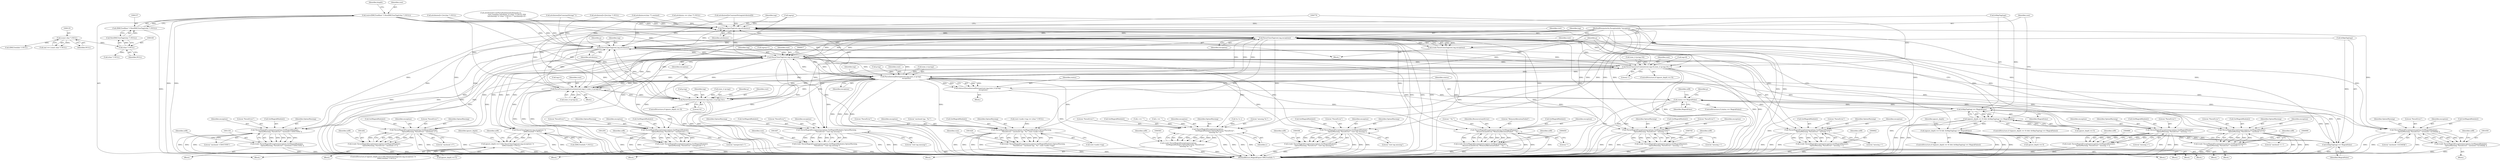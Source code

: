 digraph "0_ImageMagick_fc6080f1321fd21e86ef916195cc110b05d9effb_0@pointer" {
"1000154" [label="(Call,root=(XMLTreeRoot *) NewXMLTreeTag((char *) NULL))"];
"1000156" [label="(Call,(XMLTreeRoot *) NewXMLTreeTag((char *) NULL))"];
"1000158" [label="(Call,NewXMLTreeTag((char *) NULL))"];
"1000159" [label="(Call,(char *) NULL)"];
"1000134" [label="(Call,(const char *) NULL)"];
"1000771" [label="(Call,ParseOpenTag(root,tag,attributes))"];
"1000777" [label="(Call,ParseCloseTag(root,tag,exception))"];
"1000307" [label="(Call,ThrowMagickException(exception,GetMagickModule(),\n              OptionWarning,\"ParseError\",\"root tag missing\"))"];
"1000305" [label="(Call,(void) ThrowMagickException(exception,GetMagickModule(),\n              OptionWarning,\"ParseError\",\"root tag missing\"))"];
"1000451" [label="(Call,ThrowMagickException(exception,GetMagickModule(),\n                    ResourceLimitError,\"MemoryAllocationFailed\",\"`%s'\",\"\"))"];
"1000449" [label="(Call,(void) ThrowMagickException(exception,GetMagickModule(),\n                    ResourceLimitError,\"MemoryAllocationFailed\",\"`%s'\",\"\"))"];
"1000584" [label="(Call,ThrowMagickException(exception,\n                            GetMagickModule(),OptionWarning,\"ParseError\",\n                            \"missing %c\",c))"];
"1000582" [label="(Call,(void) ThrowMagickException(exception,\n                            GetMagickModule(),OptionWarning,\"ParseError\",\n                            \"missing %c\",c))"];
"1000746" [label="(Call,ThrowMagickException(exception,GetMagickModule(),\n                  OptionWarning,\"ParseError\",\"missing >\"))"];
"1000744" [label="(Call,(void) ThrowMagickException(exception,GetMagickModule(),\n                  OptionWarning,\"ParseError\",\"missing >\"))"];
"1000775" [label="(Call,(void) ParseCloseTag(root,tag,exception))"];
"1000815" [label="(Call,ParseOpenTag(root,tag,attributes))"];
"1000912" [label="(Call,ParseCloseTag(root,tag,exception))"];
"1000843" [label="(Call,ThrowMagickException(exception,GetMagickModule(),\n                  OptionWarning,\"ParseError\",\"missing >\"))"];
"1000841" [label="(Call,(void) ThrowMagickException(exception,GetMagickModule(),\n                  OptionWarning,\"ParseError\",\"missing >\"))"];
"1000887" [label="(Call,ThrowMagickException(exception,GetMagickModule(),\n                OptionWarning,\"ParseError\",\"missing >\"))"];
"1000885" [label="(Call,(void) ThrowMagickException(exception,GetMagickModule(),\n                OptionWarning,\"ParseError\",\"missing >\"))"];
"1000911" [label="(Call,ParseCloseTag(root,tag,exception) !=\n              (XMLTreeInfo *) NULL)"];
"1000907" [label="(Call,ignore_depth == 0 && ParseCloseTag(root,tag,exception) !=\n              (XMLTreeInfo *) NULL)"];
"1001000" [label="(Call,ThrowMagickException(exception,GetMagickModule(),\n                  OptionWarning,\"ParseError\",\"unclosed <!--\"))"];
"1000998" [label="(Call,(void) ThrowMagickException(exception,GetMagickModule(),\n                  OptionWarning,\"ParseError\",\"unclosed <!--\"))"];
"1001043" [label="(Call,ParseCharacterContent(root,tag+8,(size_t) (p-tag-10),'c'))"];
"1001188" [label="(Call,ParseInternalDoctype(root,tag,(size_t) (p-tag),\n                      exception))"];
"1001060" [label="(Call,ThrowMagickException(exception,GetMagickModule(),\n                    OptionWarning,\"ParseError\",\"unclosed <![CDATA[\"))"];
"1001058" [label="(Call,(void) ThrowMagickException(exception,GetMagickModule(),\n                    OptionWarning,\"ParseError\",\"unclosed <![CDATA[\"))"];
"1001155" [label="(Call,ThrowMagickException(exception,GetMagickModule(),\n                      OptionWarning,\"ParseError\",\"unclosed <!DOCTYPE\"))"];
"1001153" [label="(Call,(void) ThrowMagickException(exception,GetMagickModule(),\n                      OptionWarning,\"ParseError\",\"unclosed <!DOCTYPE\"))"];
"1001186" [label="(Call,status=ParseInternalDoctype(root,tag,(size_t) (p-tag),\n                      exception))"];
"1001198" [label="(Call,status == MagickFalse)"];
"1000766" [label="(Call,IsSkipTag(tag) == MagickFalse)"];
"1000762" [label="(Call,(ignore_depth == 0) && (IsSkipTag(tag) == MagickFalse))"];
"1000807" [label="(Call,(ignore_depth == 0) && (IsSkipTag(tag) == MagickFalse))"];
"1000811" [label="(Call,IsSkipTag(tag) == MagickFalse)"];
"1001263" [label="(Call,ThrowMagickException(exception,GetMagickModule(),\n                        OptionWarning,\"ParseError\",\"unclosed <?\"))"];
"1001261" [label="(Call,(void) ThrowMagickException(exception,GetMagickModule(),\n                        OptionWarning,\"ParseError\",\"unclosed <?\"))"];
"1001278" [label="(Call,ParseProcessingInstructions(root,tag+1,(size_t) (p-tag-2)))"];
"1001362" [label="(Call,ParseCharacterContent(root,tag,(size_t) (p-tag),'&'))"];
"1001294" [label="(Call,ThrowMagickException(exception,GetMagickModule(),\n                    OptionWarning,\"ParseError\",\"unexpected <\"))"];
"1001292" [label="(Call,(void) ThrowMagickException(exception,GetMagickModule(),\n                    OptionWarning,\"ParseError\",\"unexpected <\"))"];
"1001408" [label="(Call,ThrowMagickException(exception,GetMagickModule(),OptionWarning,\n        \"ParseError\",\"root tag missing\"))"];
"1001406" [label="(Call,(void) ThrowMagickException(exception,GetMagickModule(),OptionWarning,\n        \"ParseError\",\"root tag missing\"))"];
"1001421" [label="(Call,ThrowMagickException(exception,GetMagickModule(),OptionWarning,\n    \"ParseError\",\"unclosed tag: `%s'\",root->node->tag))"];
"1001419" [label="(Call,(void) ThrowMagickException(exception,GetMagickModule(),OptionWarning,\n    \"ParseError\",\"unclosed tag: `%s'\",root->node->tag))"];
"1000885" [label="(Call,(void) ThrowMagickException(exception,GetMagickModule(),\n                OptionWarning,\"ParseError\",\"missing >\"))"];
"1001261" [label="(Call,(void) ThrowMagickException(exception,GetMagickModule(),\n                        OptionWarning,\"ParseError\",\"unclosed <?\"))"];
"1001002" [label="(Call,GetMagickModule())"];
"1001265" [label="(Call,GetMagickModule())"];
"1001196" [label="(Identifier,exception)"];
"1001264" [label="(Identifier,exception)"];
"1000312" [label="(Literal,\"root tag missing\")"];
"1001427" [label="(Call,root->node->tag)"];
"1000753" [label="(Identifier,utf8)"];
"1000890" [label="(Identifier,OptionWarning)"];
"1001298" [label="(Literal,\"ParseError\")"];
"1001198" [label="(Call,status == MagickFalse)"];
"1000454" [label="(Identifier,ResourceLimitError)"];
"1001283" [label="(Call,(size_t) (p-tag-2))"];
"1000443" [label="(Call,attributes == (char **) NULL)"];
"1000310" [label="(Identifier,OptionWarning)"];
"1001045" [label="(Call,tag+8)"];
"1001000" [label="(Call,ThrowMagickException(exception,GetMagickModule(),\n                  OptionWarning,\"ParseError\",\"unclosed <!--\"))"];
"1001365" [label="(Call,(size_t) (p-tag))"];
"1000257" [label="(Identifier,p)"];
"1000585" [label="(Identifier,exception)"];
"1001417" [label="(Identifier,root)"];
"1000914" [label="(Identifier,tag)"];
"1000134" [label="(Call,(const char *) NULL)"];
"1000309" [label="(Call,GetMagickModule())"];
"1000829" [label="(Identifier,p)"];
"1000587" [label="(Identifier,OptionWarning)"];
"1000865" [label="(Call,tag=p+1)"];
"1001203" [label="(Identifier,utf8)"];
"1001270" [label="(Identifier,utf8)"];
"1000666" [label="(Call,attributes[l]=ConstantString(attributes[l]))"];
"1000746" [label="(Call,ThrowMagickException(exception,GetMagickModule(),\n                  OptionWarning,\"ParseError\",\"missing >\"))"];
"1001061" [label="(Identifier,exception)"];
"1001297" [label="(Identifier,OptionWarning)"];
"1000311" [label="(Literal,\"ParseError\")"];
"1001058" [label="(Call,(void) ThrowMagickException(exception,GetMagickModule(),\n                    OptionWarning,\"ParseError\",\"unclosed <![CDATA[\"))"];
"1000845" [label="(Call,GetMagickModule())"];
"1001260" [label="(Block,)"];
"1000911" [label="(Call,ParseCloseTag(root,tag,exception) !=\n              (XMLTreeInfo *) NULL)"];
"1000592" [label="(Identifier,utf8)"];
"1000892" [label="(Literal,\"missing >\")"];
"1001421" [label="(Call,ThrowMagickException(exception,GetMagickModule(),OptionWarning,\n    \"ParseError\",\"unclosed tag: `%s'\",root->node->tag))"];
"1000906" [label="(ControlStructure,if (ignore_depth == 0 && ParseCloseTag(root,tag,exception) !=\n              (XMLTreeInfo *) NULL))"];
"1001363" [label="(Identifier,root)"];
"1001067" [label="(Identifier,utf8)"];
"1001185" [label="(Block,)"];
"1001159" [label="(Literal,\"ParseError\")"];
"1000850" [label="(Identifier,utf8)"];
"1001362" [label="(Call,ParseCharacterContent(root,tag,(size_t) (p-tag),'&'))"];
"1000132" [label="(Call,xml == (const char *) NULL)"];
"1000916" [label="(Call,(XMLTreeInfo *) NULL)"];
"1001048" [label="(Call,(size_t) (p-tag-10))"];
"1000770" [label="(Block,)"];
"1000314" [label="(Identifier,utf8)"];
"1000304" [label="(Block,)"];
"1001055" [label="(Literal,'c')"];
"1001186" [label="(Call,status=ParseInternalDoctype(root,tag,(size_t) (p-tag),\n                      exception))"];
"1000763" [label="(Call,ignore_depth == 0)"];
"1001268" [label="(Literal,\"unclosed <?\")"];
"1001358" [label="(ControlStructure,if (ignore_depth == 0))"];
"1001422" [label="(Identifier,exception)"];
"1000889" [label="(Call,GetMagickModule())"];
"1000762" [label="(Call,(ignore_depth == 0) && (IsSkipTag(tag) == MagickFalse))"];
"1000563" [label="(Block,)"];
"1001426" [label="(Literal,\"unclosed tag: `%s'\")"];
"1001043" [label="(Call,ParseCharacterContent(root,tag+8,(size_t) (p-tag-10),'c'))"];
"1000811" [label="(Call,IsSkipTag(tag) == MagickFalse)"];
"1000448" [label="(Block,)"];
"1000582" [label="(Call,(void) ThrowMagickException(exception,\n                            GetMagickModule(),OptionWarning,\"ParseError\",\n                            \"missing %c\",c))"];
"1000457" [label="(Literal,\"\")"];
"1001062" [label="(Call,GetMagickModule())"];
"1001057" [label="(Block,)"];
"1001423" [label="(Call,GetMagickModule())"];
"1000775" [label="(Call,(void) ParseCloseTag(root,tag,exception))"];
"1000151" [label="(Call,(XMLTreeInfo *) NULL)"];
"1000590" [label="(Identifier,c)"];
"1001424" [label="(Identifier,OptionWarning)"];
"1001190" [label="(Identifier,tag)"];
"1000891" [label="(Literal,\"ParseError\")"];
"1000777" [label="(Call,ParseCloseTag(root,tag,exception))"];
"1000817" [label="(Identifier,tag)"];
"1000459" [label="(Identifier,utf8)"];
"1000747" [label="(Identifier,exception)"];
"1001263" [label="(Call,ThrowMagickException(exception,GetMagickModule(),\n                        OptionWarning,\"ParseError\",\"unclosed <?\"))"];
"1001063" [label="(Identifier,OptionWarning)"];
"1001219" [label="(Block,)"];
"1001039" [label="(ControlStructure,if (ignore_depth == 0))"];
"1000744" [label="(Call,(void) ThrowMagickException(exception,GetMagickModule(),\n                  OptionWarning,\"ParseError\",\"missing >\"))"];
"1001060" [label="(Call,ThrowMagickException(exception,GetMagickModule(),\n                    OptionWarning,\"ParseError\",\"unclosed <![CDATA[\"))"];
"1000808" [label="(Call,ignore_depth == 0)"];
"1001396" [label="(Call,root->node->tag == (char *) NULL)"];
"1001044" [label="(Identifier,root)"];
"1001280" [label="(Call,tag+1)"];
"1001408" [label="(Call,ThrowMagickException(exception,GetMagickModule(),OptionWarning,\n        \"ParseError\",\"root tag missing\"))"];
"1000774" [label="(Identifier,attributes)"];
"1001193" [label="(Call,p-tag)"];
"1000915" [label="(Identifier,exception)"];
"1000847" [label="(Literal,\"ParseError\")"];
"1000778" [label="(Identifier,root)"];
"1000888" [label="(Identifier,exception)"];
"1001435" [label="(Identifier,root)"];
"1000308" [label="(Identifier,exception)"];
"1000748" [label="(Call,GetMagickModule())"];
"1000812" [label="(Call,IsSkipTag(tag))"];
"1001152" [label="(Block,)"];
"1000163" [label="(Identifier,length)"];
"1000455" [label="(Literal,\"MemoryAllocationFailed\")"];
"1001370" [label="(Literal,'&')"];
"1000453" [label="(Call,GetMagickModule())"];
"1001003" [label="(Identifier,OptionWarning)"];
"1001411" [label="(Identifier,OptionWarning)"];
"1001001" [label="(Identifier,exception)"];
"1000772" [label="(Identifier,root)"];
"1000832" [label="(Block,)"];
"1000908" [label="(Call,ignore_depth == 0)"];
"1000546" [label="(Call,*p != c)"];
"1001007" [label="(Identifier,utf8)"];
"1000822" [label="(Identifier,ignore_depth)"];
"1000452" [label="(Identifier,exception)"];
"1001291" [label="(Block,)"];
"1001153" [label="(Call,(void) ThrowMagickException(exception,GetMagickModule(),\n                      OptionWarning,\"ParseError\",\"unclosed <!DOCTYPE\"))"];
"1001413" [label="(Literal,\"root tag missing\")"];
"1000912" [label="(Call,ParseCloseTag(root,tag,exception))"];
"1000584" [label="(Call,ThrowMagickException(exception,\n                            GetMagickModule(),OptionWarning,\"ParseError\",\n                            \"missing %c\",c))"];
"1000815" [label="(Call,ParseOpenTag(root,tag,attributes))"];
"1001064" [label="(Literal,\"ParseError\")"];
"1001295" [label="(Identifier,exception)"];
"1000158" [label="(Call,NewXMLTreeTag((char *) NULL))"];
"1001199" [label="(Identifier,status)"];
"1000907" [label="(Call,ignore_depth == 0 && ParseCloseTag(root,tag,exception) !=\n              (XMLTreeInfo *) NULL)"];
"1001301" [label="(Identifier,utf8)"];
"1000588" [label="(Literal,\"ParseError\")"];
"1000750" [label="(Literal,\"ParseError\")"];
"1000449" [label="(Call,(void) ThrowMagickException(exception,GetMagickModule(),\n                    ResourceLimitError,\"MemoryAllocationFailed\",\"`%s'\",\"\"))"];
"1000780" [label="(Identifier,exception)"];
"1000114" [label="(MethodParameterIn,ExceptionInfo *exception)"];
"1001162" [label="(Identifier,utf8)"];
"1000816" [label="(Identifier,root)"];
"1001410" [label="(Call,GetMagickModule())"];
"1000846" [label="(Identifier,OptionWarning)"];
"1000818" [label="(Identifier,attributes)"];
"1001155" [label="(Call,ThrowMagickException(exception,GetMagickModule(),\n                      OptionWarning,\"ParseError\",\"unclosed <!DOCTYPE\"))"];
"1000451" [label="(Call,ThrowMagickException(exception,GetMagickModule(),\n                    ResourceLimitError,\"MemoryAllocationFailed\",\"`%s'\",\"\"))"];
"1001367" [label="(Call,p-tag)"];
"1000115" [label="(Block,)"];
"1001294" [label="(Call,ThrowMagickException(exception,GetMagickModule(),\n                    OptionWarning,\"ParseError\",\"unexpected <\"))"];
"1000807" [label="(Call,(ignore_depth == 0) && (IsSkipTag(tag) == MagickFalse))"];
"1000586" [label="(Call,GetMagickModule())"];
"1000771" [label="(Call,ParseOpenTag(root,tag,attributes))"];
"1001157" [label="(Call,GetMagickModule())"];
"1001200" [label="(Identifier,MagickFalse)"];
"1000264" [label="(Call,tag=p)"];
"1000884" [label="(Block,)"];
"1001279" [label="(Identifier,root)"];
"1000997" [label="(Block,)"];
"1001189" [label="(Identifier,root)"];
"1000161" [label="(Identifier,NULL)"];
"1000848" [label="(Literal,\"missing >\")"];
"1000305" [label="(Call,(void) ThrowMagickException(exception,GetMagickModule(),\n              OptionWarning,\"ParseError\",\"root tag missing\"))"];
"1000761" [label="(ControlStructure,if ((ignore_depth == 0) && (IsSkipTag(tag) == MagickFalse)))"];
"1001412" [label="(Literal,\"ParseError\")"];
"1000767" [label="(Call,IsSkipTag(tag))"];
"1001158" [label="(Identifier,OptionWarning)"];
"1000307" [label="(Call,ThrowMagickException(exception,GetMagickModule(),\n              OptionWarning,\"ParseError\",\"root tag missing\"))"];
"1000630" [label="(Call,attributes[l+1]=ParseEntities(attributes[l+1],\n                        root->entities,(attribute != (char **) NULL) &&\n                        (attribute[j] != (char *) NULL) ? *attribute[j+2] :\n                        ' '))"];
"1001364" [label="(Identifier,tag)"];
"1001405" [label="(Block,)"];
"1000766" [label="(Call,IsSkipTag(tag) == MagickFalse)"];
"1001278" [label="(Call,ParseProcessingInstructions(root,tag+1,(size_t) (p-tag-2)))"];
"1000505" [label="(Call,attributes[l]=ConstantString(\"\"))"];
"1000844" [label="(Identifier,exception)"];
"1001292" [label="(Call,(void) ThrowMagickException(exception,GetMagickModule(),\n                    OptionWarning,\"ParseError\",\"unexpected <\"))"];
"1000467" [label="(Call,attributes[l+2]=(char *) NULL)"];
"1001299" [label="(Literal,\"unexpected <\")"];
"1001160" [label="(Literal,\"unclosed <!DOCTYPE\")"];
"1000136" [label="(Identifier,NULL)"];
"1000894" [label="(Identifier,utf8)"];
"1000155" [label="(Identifier,root)"];
"1001267" [label="(Literal,\"ParseError\")"];
"1000913" [label="(Identifier,root)"];
"1000998" [label="(Call,(void) ThrowMagickException(exception,GetMagickModule(),\n                  OptionWarning,\"ParseError\",\"unclosed <!--\"))"];
"1001188" [label="(Call,ParseInternalDoctype(root,tag,(size_t) (p-tag),\n                      exception))"];
"1000159" [label="(Call,(char *) NULL)"];
"1001065" [label="(Literal,\"unclosed <![CDATA[\")"];
"1000524" [label="(Call,c == '\"')"];
"1000589" [label="(Literal,\"missing %c\")"];
"1001212" [label="(Identifier,p)"];
"1001191" [label="(Call,(size_t) (p-tag))"];
"1001406" [label="(Call,(void) ThrowMagickException(exception,GetMagickModule(),OptionWarning,\n        \"ParseError\",\"root tag missing\"))"];
"1001419" [label="(Call,(void) ThrowMagickException(exception,GetMagickModule(),OptionWarning,\n    \"ParseError\",\"unclosed tag: `%s'\",root->node->tag))"];
"1000456" [label="(Literal,\"`%s'\")"];
"1000841" [label="(Call,(void) ThrowMagickException(exception,GetMagickModule(),\n                  OptionWarning,\"ParseError\",\"missing >\"))"];
"1001005" [label="(Literal,\"unclosed <!--\")"];
"1001156" [label="(Identifier,exception)"];
"1001197" [label="(ControlStructure,if (status == MagickFalse))"];
"1001437" [label="(MethodReturn,MagickExport XMLTreeInfo *)"];
"1000773" [label="(Identifier,tag)"];
"1000887" [label="(Call,ThrowMagickException(exception,GetMagickModule(),\n                OptionWarning,\"ParseError\",\"missing >\"))"];
"1001296" [label="(Call,GetMagickModule())"];
"1000779" [label="(Identifier,tag)"];
"1000751" [label="(Literal,\"missing >\")"];
"1000749" [label="(Identifier,OptionWarning)"];
"1000814" [label="(Identifier,MagickFalse)"];
"1001312" [label="(Identifier,p)"];
"1000259" [label="(Call,attributes=(char **) sentinel)"];
"1000735" [label="(Block,)"];
"1001187" [label="(Identifier,status)"];
"1000527" [label="(Call,c == '\'')"];
"1000476" [label="(Call,attributes[l+1]=(char *) NULL)"];
"1001004" [label="(Literal,\"ParseError\")"];
"1000156" [label="(Call,(XMLTreeRoot *) NewXMLTreeTag((char *) NULL))"];
"1000769" [label="(Identifier,MagickFalse)"];
"1001425" [label="(Literal,\"ParseError\")"];
"1000921" [label="(Identifier,utf8)"];
"1000806" [label="(ControlStructure,if ((ignore_depth == 0) && (IsSkipTag(tag) == MagickFalse)))"];
"1000175" [label="(Call,(char *) NULL)"];
"1000843" [label="(Call,ThrowMagickException(exception,GetMagickModule(),\n                  OptionWarning,\"ParseError\",\"missing >\"))"];
"1000931" [label="(Identifier,ignore_depth)"];
"1001266" [label="(Identifier,OptionWarning)"];
"1000154" [label="(Call,root=(XMLTreeRoot *) NewXMLTreeTag((char *) NULL))"];
"1001409" [label="(Identifier,exception)"];
"1000154" -> "1000115"  [label="AST: "];
"1000154" -> "1000156"  [label="CFG: "];
"1000155" -> "1000154"  [label="AST: "];
"1000156" -> "1000154"  [label="AST: "];
"1000163" -> "1000154"  [label="CFG: "];
"1000154" -> "1001437"  [label="DDG: "];
"1000154" -> "1001437"  [label="DDG: "];
"1000156" -> "1000154"  [label="DDG: "];
"1000154" -> "1000771"  [label="DDG: "];
"1000154" -> "1000815"  [label="DDG: "];
"1000154" -> "1000912"  [label="DDG: "];
"1000154" -> "1001043"  [label="DDG: "];
"1000154" -> "1001188"  [label="DDG: "];
"1000154" -> "1001278"  [label="DDG: "];
"1000154" -> "1001362"  [label="DDG: "];
"1000156" -> "1000158"  [label="CFG: "];
"1000157" -> "1000156"  [label="AST: "];
"1000158" -> "1000156"  [label="AST: "];
"1000156" -> "1001437"  [label="DDG: "];
"1000158" -> "1000156"  [label="DDG: "];
"1000158" -> "1000159"  [label="CFG: "];
"1000159" -> "1000158"  [label="AST: "];
"1000159" -> "1000158"  [label="DDG: "];
"1000159" -> "1000161"  [label="CFG: "];
"1000160" -> "1000159"  [label="AST: "];
"1000161" -> "1000159"  [label="AST: "];
"1000134" -> "1000159"  [label="DDG: "];
"1000159" -> "1000175"  [label="DDG: "];
"1000134" -> "1000132"  [label="AST: "];
"1000134" -> "1000136"  [label="CFG: "];
"1000135" -> "1000134"  [label="AST: "];
"1000136" -> "1000134"  [label="AST: "];
"1000132" -> "1000134"  [label="CFG: "];
"1000134" -> "1000132"  [label="DDG: "];
"1000134" -> "1000151"  [label="DDG: "];
"1000771" -> "1000770"  [label="AST: "];
"1000771" -> "1000774"  [label="CFG: "];
"1000772" -> "1000771"  [label="AST: "];
"1000773" -> "1000771"  [label="AST: "];
"1000774" -> "1000771"  [label="AST: "];
"1000776" -> "1000771"  [label="CFG: "];
"1000771" -> "1001437"  [label="DDG: "];
"1000771" -> "1001437"  [label="DDG: "];
"1000815" -> "1000771"  [label="DDG: "];
"1001043" -> "1000771"  [label="DDG: "];
"1001188" -> "1000771"  [label="DDG: "];
"1001362" -> "1000771"  [label="DDG: "];
"1001278" -> "1000771"  [label="DDG: "];
"1000777" -> "1000771"  [label="DDG: "];
"1000912" -> "1000771"  [label="DDG: "];
"1000264" -> "1000771"  [label="DDG: "];
"1000767" -> "1000771"  [label="DDG: "];
"1000259" -> "1000771"  [label="DDG: "];
"1000505" -> "1000771"  [label="DDG: "];
"1000467" -> "1000771"  [label="DDG: "];
"1000630" -> "1000771"  [label="DDG: "];
"1000476" -> "1000771"  [label="DDG: "];
"1000443" -> "1000771"  [label="DDG: "];
"1000666" -> "1000771"  [label="DDG: "];
"1000771" -> "1000777"  [label="DDG: "];
"1000771" -> "1000777"  [label="DDG: "];
"1000777" -> "1000775"  [label="AST: "];
"1000777" -> "1000780"  [label="CFG: "];
"1000778" -> "1000777"  [label="AST: "];
"1000779" -> "1000777"  [label="AST: "];
"1000780" -> "1000777"  [label="AST: "];
"1000775" -> "1000777"  [label="CFG: "];
"1000777" -> "1001437"  [label="DDG: "];
"1000777" -> "1001437"  [label="DDG: "];
"1000777" -> "1001437"  [label="DDG: "];
"1000777" -> "1000307"  [label="DDG: "];
"1000777" -> "1000451"  [label="DDG: "];
"1000777" -> "1000584"  [label="DDG: "];
"1000777" -> "1000746"  [label="DDG: "];
"1000777" -> "1000775"  [label="DDG: "];
"1000777" -> "1000775"  [label="DDG: "];
"1000777" -> "1000775"  [label="DDG: "];
"1001188" -> "1000777"  [label="DDG: "];
"1000912" -> "1000777"  [label="DDG: "];
"1000114" -> "1000777"  [label="DDG: "];
"1000777" -> "1000815"  [label="DDG: "];
"1000777" -> "1000843"  [label="DDG: "];
"1000777" -> "1000887"  [label="DDG: "];
"1000777" -> "1000912"  [label="DDG: "];
"1000777" -> "1000912"  [label="DDG: "];
"1000777" -> "1001000"  [label="DDG: "];
"1000777" -> "1001043"  [label="DDG: "];
"1000777" -> "1001060"  [label="DDG: "];
"1000777" -> "1001155"  [label="DDG: "];
"1000777" -> "1001188"  [label="DDG: "];
"1000777" -> "1001188"  [label="DDG: "];
"1000777" -> "1001263"  [label="DDG: "];
"1000777" -> "1001278"  [label="DDG: "];
"1000777" -> "1001294"  [label="DDG: "];
"1000777" -> "1001362"  [label="DDG: "];
"1000777" -> "1001408"  [label="DDG: "];
"1000777" -> "1001421"  [label="DDG: "];
"1000307" -> "1000305"  [label="AST: "];
"1000307" -> "1000312"  [label="CFG: "];
"1000308" -> "1000307"  [label="AST: "];
"1000309" -> "1000307"  [label="AST: "];
"1000310" -> "1000307"  [label="AST: "];
"1000311" -> "1000307"  [label="AST: "];
"1000312" -> "1000307"  [label="AST: "];
"1000305" -> "1000307"  [label="CFG: "];
"1000307" -> "1001437"  [label="DDG: "];
"1000307" -> "1001437"  [label="DDG: "];
"1000307" -> "1001437"  [label="DDG: "];
"1000307" -> "1000305"  [label="DDG: "];
"1000307" -> "1000305"  [label="DDG: "];
"1000307" -> "1000305"  [label="DDG: "];
"1000307" -> "1000305"  [label="DDG: "];
"1000307" -> "1000305"  [label="DDG: "];
"1001188" -> "1000307"  [label="DDG: "];
"1000912" -> "1000307"  [label="DDG: "];
"1000114" -> "1000307"  [label="DDG: "];
"1000305" -> "1000304"  [label="AST: "];
"1000306" -> "1000305"  [label="AST: "];
"1000314" -> "1000305"  [label="CFG: "];
"1000305" -> "1001437"  [label="DDG: "];
"1000305" -> "1001437"  [label="DDG: "];
"1000451" -> "1000449"  [label="AST: "];
"1000451" -> "1000457"  [label="CFG: "];
"1000452" -> "1000451"  [label="AST: "];
"1000453" -> "1000451"  [label="AST: "];
"1000454" -> "1000451"  [label="AST: "];
"1000455" -> "1000451"  [label="AST: "];
"1000456" -> "1000451"  [label="AST: "];
"1000457" -> "1000451"  [label="AST: "];
"1000449" -> "1000451"  [label="CFG: "];
"1000451" -> "1001437"  [label="DDG: "];
"1000451" -> "1001437"  [label="DDG: "];
"1000451" -> "1001437"  [label="DDG: "];
"1000451" -> "1000449"  [label="DDG: "];
"1000451" -> "1000449"  [label="DDG: "];
"1000451" -> "1000449"  [label="DDG: "];
"1000451" -> "1000449"  [label="DDG: "];
"1000451" -> "1000449"  [label="DDG: "];
"1000451" -> "1000449"  [label="DDG: "];
"1001188" -> "1000451"  [label="DDG: "];
"1000912" -> "1000451"  [label="DDG: "];
"1000114" -> "1000451"  [label="DDG: "];
"1000449" -> "1000448"  [label="AST: "];
"1000450" -> "1000449"  [label="AST: "];
"1000459" -> "1000449"  [label="CFG: "];
"1000449" -> "1001437"  [label="DDG: "];
"1000449" -> "1001437"  [label="DDG: "];
"1000584" -> "1000582"  [label="AST: "];
"1000584" -> "1000590"  [label="CFG: "];
"1000585" -> "1000584"  [label="AST: "];
"1000586" -> "1000584"  [label="AST: "];
"1000587" -> "1000584"  [label="AST: "];
"1000588" -> "1000584"  [label="AST: "];
"1000589" -> "1000584"  [label="AST: "];
"1000590" -> "1000584"  [label="AST: "];
"1000582" -> "1000584"  [label="CFG: "];
"1000584" -> "1001437"  [label="DDG: "];
"1000584" -> "1001437"  [label="DDG: "];
"1000584" -> "1001437"  [label="DDG: "];
"1000584" -> "1001437"  [label="DDG: "];
"1000584" -> "1000582"  [label="DDG: "];
"1000584" -> "1000582"  [label="DDG: "];
"1000584" -> "1000582"  [label="DDG: "];
"1000584" -> "1000582"  [label="DDG: "];
"1000584" -> "1000582"  [label="DDG: "];
"1000584" -> "1000582"  [label="DDG: "];
"1001188" -> "1000584"  [label="DDG: "];
"1000912" -> "1000584"  [label="DDG: "];
"1000114" -> "1000584"  [label="DDG: "];
"1000524" -> "1000584"  [label="DDG: "];
"1000527" -> "1000584"  [label="DDG: "];
"1000546" -> "1000584"  [label="DDG: "];
"1000582" -> "1000563"  [label="AST: "];
"1000583" -> "1000582"  [label="AST: "];
"1000592" -> "1000582"  [label="CFG: "];
"1000582" -> "1001437"  [label="DDG: "];
"1000582" -> "1001437"  [label="DDG: "];
"1000746" -> "1000744"  [label="AST: "];
"1000746" -> "1000751"  [label="CFG: "];
"1000747" -> "1000746"  [label="AST: "];
"1000748" -> "1000746"  [label="AST: "];
"1000749" -> "1000746"  [label="AST: "];
"1000750" -> "1000746"  [label="AST: "];
"1000751" -> "1000746"  [label="AST: "];
"1000744" -> "1000746"  [label="CFG: "];
"1000746" -> "1001437"  [label="DDG: "];
"1000746" -> "1001437"  [label="DDG: "];
"1000746" -> "1001437"  [label="DDG: "];
"1000746" -> "1000744"  [label="DDG: "];
"1000746" -> "1000744"  [label="DDG: "];
"1000746" -> "1000744"  [label="DDG: "];
"1000746" -> "1000744"  [label="DDG: "];
"1000746" -> "1000744"  [label="DDG: "];
"1001188" -> "1000746"  [label="DDG: "];
"1000912" -> "1000746"  [label="DDG: "];
"1000114" -> "1000746"  [label="DDG: "];
"1000744" -> "1000735"  [label="AST: "];
"1000745" -> "1000744"  [label="AST: "];
"1000753" -> "1000744"  [label="CFG: "];
"1000744" -> "1001437"  [label="DDG: "];
"1000744" -> "1001437"  [label="DDG: "];
"1000775" -> "1000770"  [label="AST: "];
"1000776" -> "1000775"  [label="AST: "];
"1001312" -> "1000775"  [label="CFG: "];
"1000775" -> "1001437"  [label="DDG: "];
"1000775" -> "1001437"  [label="DDG: "];
"1000815" -> "1000806"  [label="AST: "];
"1000815" -> "1000818"  [label="CFG: "];
"1000816" -> "1000815"  [label="AST: "];
"1000817" -> "1000815"  [label="AST: "];
"1000818" -> "1000815"  [label="AST: "];
"1000829" -> "1000815"  [label="CFG: "];
"1000815" -> "1001437"  [label="DDG: "];
"1000815" -> "1001437"  [label="DDG: "];
"1000815" -> "1001437"  [label="DDG: "];
"1000815" -> "1001437"  [label="DDG: "];
"1001043" -> "1000815"  [label="DDG: "];
"1001188" -> "1000815"  [label="DDG: "];
"1001362" -> "1000815"  [label="DDG: "];
"1001278" -> "1000815"  [label="DDG: "];
"1000912" -> "1000815"  [label="DDG: "];
"1000264" -> "1000815"  [label="DDG: "];
"1000812" -> "1000815"  [label="DDG: "];
"1000259" -> "1000815"  [label="DDG: "];
"1000505" -> "1000815"  [label="DDG: "];
"1000467" -> "1000815"  [label="DDG: "];
"1000630" -> "1000815"  [label="DDG: "];
"1000476" -> "1000815"  [label="DDG: "];
"1000443" -> "1000815"  [label="DDG: "];
"1000666" -> "1000815"  [label="DDG: "];
"1000815" -> "1000912"  [label="DDG: "];
"1000815" -> "1001043"  [label="DDG: "];
"1000815" -> "1001188"  [label="DDG: "];
"1000815" -> "1001278"  [label="DDG: "];
"1000815" -> "1001362"  [label="DDG: "];
"1000912" -> "1000911"  [label="AST: "];
"1000912" -> "1000915"  [label="CFG: "];
"1000913" -> "1000912"  [label="AST: "];
"1000914" -> "1000912"  [label="AST: "];
"1000915" -> "1000912"  [label="AST: "];
"1000917" -> "1000912"  [label="CFG: "];
"1000912" -> "1001437"  [label="DDG: "];
"1000912" -> "1001437"  [label="DDG: "];
"1000912" -> "1001437"  [label="DDG: "];
"1000912" -> "1000843"  [label="DDG: "];
"1000912" -> "1000887"  [label="DDG: "];
"1000912" -> "1000911"  [label="DDG: "];
"1000912" -> "1000911"  [label="DDG: "];
"1000912" -> "1000911"  [label="DDG: "];
"1001043" -> "1000912"  [label="DDG: "];
"1001188" -> "1000912"  [label="DDG: "];
"1001188" -> "1000912"  [label="DDG: "];
"1001362" -> "1000912"  [label="DDG: "];
"1001278" -> "1000912"  [label="DDG: "];
"1000865" -> "1000912"  [label="DDG: "];
"1000114" -> "1000912"  [label="DDG: "];
"1000912" -> "1001000"  [label="DDG: "];
"1000912" -> "1001043"  [label="DDG: "];
"1000912" -> "1001060"  [label="DDG: "];
"1000912" -> "1001155"  [label="DDG: "];
"1000912" -> "1001188"  [label="DDG: "];
"1000912" -> "1001188"  [label="DDG: "];
"1000912" -> "1001263"  [label="DDG: "];
"1000912" -> "1001278"  [label="DDG: "];
"1000912" -> "1001294"  [label="DDG: "];
"1000912" -> "1001362"  [label="DDG: "];
"1000912" -> "1001408"  [label="DDG: "];
"1000912" -> "1001421"  [label="DDG: "];
"1000843" -> "1000841"  [label="AST: "];
"1000843" -> "1000848"  [label="CFG: "];
"1000844" -> "1000843"  [label="AST: "];
"1000845" -> "1000843"  [label="AST: "];
"1000846" -> "1000843"  [label="AST: "];
"1000847" -> "1000843"  [label="AST: "];
"1000848" -> "1000843"  [label="AST: "];
"1000841" -> "1000843"  [label="CFG: "];
"1000843" -> "1001437"  [label="DDG: "];
"1000843" -> "1001437"  [label="DDG: "];
"1000843" -> "1001437"  [label="DDG: "];
"1000843" -> "1000841"  [label="DDG: "];
"1000843" -> "1000841"  [label="DDG: "];
"1000843" -> "1000841"  [label="DDG: "];
"1000843" -> "1000841"  [label="DDG: "];
"1000843" -> "1000841"  [label="DDG: "];
"1001188" -> "1000843"  [label="DDG: "];
"1000114" -> "1000843"  [label="DDG: "];
"1000841" -> "1000832"  [label="AST: "];
"1000842" -> "1000841"  [label="AST: "];
"1000850" -> "1000841"  [label="CFG: "];
"1000841" -> "1001437"  [label="DDG: "];
"1000841" -> "1001437"  [label="DDG: "];
"1000887" -> "1000885"  [label="AST: "];
"1000887" -> "1000892"  [label="CFG: "];
"1000888" -> "1000887"  [label="AST: "];
"1000889" -> "1000887"  [label="AST: "];
"1000890" -> "1000887"  [label="AST: "];
"1000891" -> "1000887"  [label="AST: "];
"1000892" -> "1000887"  [label="AST: "];
"1000885" -> "1000887"  [label="CFG: "];
"1000887" -> "1001437"  [label="DDG: "];
"1000887" -> "1001437"  [label="DDG: "];
"1000887" -> "1001437"  [label="DDG: "];
"1000887" -> "1000885"  [label="DDG: "];
"1000887" -> "1000885"  [label="DDG: "];
"1000887" -> "1000885"  [label="DDG: "];
"1000887" -> "1000885"  [label="DDG: "];
"1000887" -> "1000885"  [label="DDG: "];
"1001188" -> "1000887"  [label="DDG: "];
"1000114" -> "1000887"  [label="DDG: "];
"1000885" -> "1000884"  [label="AST: "];
"1000886" -> "1000885"  [label="AST: "];
"1000894" -> "1000885"  [label="CFG: "];
"1000885" -> "1001437"  [label="DDG: "];
"1000885" -> "1001437"  [label="DDG: "];
"1000911" -> "1000907"  [label="AST: "];
"1000911" -> "1000916"  [label="CFG: "];
"1000916" -> "1000911"  [label="AST: "];
"1000907" -> "1000911"  [label="CFG: "];
"1000911" -> "1001437"  [label="DDG: "];
"1000911" -> "1001437"  [label="DDG: "];
"1000911" -> "1000907"  [label="DDG: "];
"1000911" -> "1000907"  [label="DDG: "];
"1000916" -> "1000911"  [label="DDG: "];
"1000907" -> "1000906"  [label="AST: "];
"1000907" -> "1000908"  [label="CFG: "];
"1000908" -> "1000907"  [label="AST: "];
"1000921" -> "1000907"  [label="CFG: "];
"1000931" -> "1000907"  [label="CFG: "];
"1000907" -> "1001437"  [label="DDG: "];
"1000907" -> "1001437"  [label="DDG: "];
"1000907" -> "1001437"  [label="DDG: "];
"1000908" -> "1000907"  [label="DDG: "];
"1000908" -> "1000907"  [label="DDG: "];
"1001000" -> "1000998"  [label="AST: "];
"1001000" -> "1001005"  [label="CFG: "];
"1001001" -> "1001000"  [label="AST: "];
"1001002" -> "1001000"  [label="AST: "];
"1001003" -> "1001000"  [label="AST: "];
"1001004" -> "1001000"  [label="AST: "];
"1001005" -> "1001000"  [label="AST: "];
"1000998" -> "1001000"  [label="CFG: "];
"1001000" -> "1001437"  [label="DDG: "];
"1001000" -> "1001437"  [label="DDG: "];
"1001000" -> "1001437"  [label="DDG: "];
"1001000" -> "1000998"  [label="DDG: "];
"1001000" -> "1000998"  [label="DDG: "];
"1001000" -> "1000998"  [label="DDG: "];
"1001000" -> "1000998"  [label="DDG: "];
"1001000" -> "1000998"  [label="DDG: "];
"1001188" -> "1001000"  [label="DDG: "];
"1000114" -> "1001000"  [label="DDG: "];
"1000998" -> "1000997"  [label="AST: "];
"1000999" -> "1000998"  [label="AST: "];
"1001007" -> "1000998"  [label="CFG: "];
"1000998" -> "1001437"  [label="DDG: "];
"1000998" -> "1001437"  [label="DDG: "];
"1001043" -> "1001039"  [label="AST: "];
"1001043" -> "1001055"  [label="CFG: "];
"1001044" -> "1001043"  [label="AST: "];
"1001045" -> "1001043"  [label="AST: "];
"1001048" -> "1001043"  [label="AST: "];
"1001055" -> "1001043"  [label="AST: "];
"1001312" -> "1001043"  [label="CFG: "];
"1001043" -> "1001437"  [label="DDG: "];
"1001043" -> "1001437"  [label="DDG: "];
"1001043" -> "1001437"  [label="DDG: "];
"1001043" -> "1001437"  [label="DDG: "];
"1001188" -> "1001043"  [label="DDG: "];
"1001362" -> "1001043"  [label="DDG: "];
"1001278" -> "1001043"  [label="DDG: "];
"1000264" -> "1001043"  [label="DDG: "];
"1001048" -> "1001043"  [label="DDG: "];
"1001043" -> "1001188"  [label="DDG: "];
"1001043" -> "1001278"  [label="DDG: "];
"1001043" -> "1001362"  [label="DDG: "];
"1001188" -> "1001186"  [label="AST: "];
"1001188" -> "1001196"  [label="CFG: "];
"1001189" -> "1001188"  [label="AST: "];
"1001190" -> "1001188"  [label="AST: "];
"1001191" -> "1001188"  [label="AST: "];
"1001196" -> "1001188"  [label="AST: "];
"1001186" -> "1001188"  [label="CFG: "];
"1001188" -> "1001437"  [label="DDG: "];
"1001188" -> "1001437"  [label="DDG: "];
"1001188" -> "1001437"  [label="DDG: "];
"1001188" -> "1001437"  [label="DDG: "];
"1001188" -> "1001060"  [label="DDG: "];
"1001188" -> "1001155"  [label="DDG: "];
"1001188" -> "1001186"  [label="DDG: "];
"1001188" -> "1001186"  [label="DDG: "];
"1001188" -> "1001186"  [label="DDG: "];
"1001188" -> "1001186"  [label="DDG: "];
"1001362" -> "1001188"  [label="DDG: "];
"1001278" -> "1001188"  [label="DDG: "];
"1001193" -> "1001188"  [label="DDG: "];
"1001191" -> "1001188"  [label="DDG: "];
"1000114" -> "1001188"  [label="DDG: "];
"1001188" -> "1001263"  [label="DDG: "];
"1001188" -> "1001278"  [label="DDG: "];
"1001188" -> "1001294"  [label="DDG: "];
"1001188" -> "1001362"  [label="DDG: "];
"1001188" -> "1001408"  [label="DDG: "];
"1001188" -> "1001421"  [label="DDG: "];
"1001060" -> "1001058"  [label="AST: "];
"1001060" -> "1001065"  [label="CFG: "];
"1001061" -> "1001060"  [label="AST: "];
"1001062" -> "1001060"  [label="AST: "];
"1001063" -> "1001060"  [label="AST: "];
"1001064" -> "1001060"  [label="AST: "];
"1001065" -> "1001060"  [label="AST: "];
"1001058" -> "1001060"  [label="CFG: "];
"1001060" -> "1001437"  [label="DDG: "];
"1001060" -> "1001437"  [label="DDG: "];
"1001060" -> "1001437"  [label="DDG: "];
"1001060" -> "1001058"  [label="DDG: "];
"1001060" -> "1001058"  [label="DDG: "];
"1001060" -> "1001058"  [label="DDG: "];
"1001060" -> "1001058"  [label="DDG: "];
"1001060" -> "1001058"  [label="DDG: "];
"1000114" -> "1001060"  [label="DDG: "];
"1001058" -> "1001057"  [label="AST: "];
"1001059" -> "1001058"  [label="AST: "];
"1001067" -> "1001058"  [label="CFG: "];
"1001058" -> "1001437"  [label="DDG: "];
"1001058" -> "1001437"  [label="DDG: "];
"1001155" -> "1001153"  [label="AST: "];
"1001155" -> "1001160"  [label="CFG: "];
"1001156" -> "1001155"  [label="AST: "];
"1001157" -> "1001155"  [label="AST: "];
"1001158" -> "1001155"  [label="AST: "];
"1001159" -> "1001155"  [label="AST: "];
"1001160" -> "1001155"  [label="AST: "];
"1001153" -> "1001155"  [label="CFG: "];
"1001155" -> "1001437"  [label="DDG: "];
"1001155" -> "1001437"  [label="DDG: "];
"1001155" -> "1001437"  [label="DDG: "];
"1001155" -> "1001153"  [label="DDG: "];
"1001155" -> "1001153"  [label="DDG: "];
"1001155" -> "1001153"  [label="DDG: "];
"1001155" -> "1001153"  [label="DDG: "];
"1001155" -> "1001153"  [label="DDG: "];
"1000114" -> "1001155"  [label="DDG: "];
"1001153" -> "1001152"  [label="AST: "];
"1001154" -> "1001153"  [label="AST: "];
"1001162" -> "1001153"  [label="CFG: "];
"1001153" -> "1001437"  [label="DDG: "];
"1001153" -> "1001437"  [label="DDG: "];
"1001186" -> "1001185"  [label="AST: "];
"1001187" -> "1001186"  [label="AST: "];
"1001199" -> "1001186"  [label="CFG: "];
"1001186" -> "1001437"  [label="DDG: "];
"1001186" -> "1001198"  [label="DDG: "];
"1001198" -> "1001197"  [label="AST: "];
"1001198" -> "1001200"  [label="CFG: "];
"1001199" -> "1001198"  [label="AST: "];
"1001200" -> "1001198"  [label="AST: "];
"1001203" -> "1001198"  [label="CFG: "];
"1001212" -> "1001198"  [label="CFG: "];
"1001198" -> "1001437"  [label="DDG: "];
"1001198" -> "1001437"  [label="DDG: "];
"1001198" -> "1001437"  [label="DDG: "];
"1001198" -> "1000766"  [label="DDG: "];
"1001198" -> "1000811"  [label="DDG: "];
"1000766" -> "1001198"  [label="DDG: "];
"1000811" -> "1001198"  [label="DDG: "];
"1000766" -> "1000762"  [label="AST: "];
"1000766" -> "1000769"  [label="CFG: "];
"1000767" -> "1000766"  [label="AST: "];
"1000769" -> "1000766"  [label="AST: "];
"1000762" -> "1000766"  [label="CFG: "];
"1000766" -> "1001437"  [label="DDG: "];
"1000766" -> "1001437"  [label="DDG: "];
"1000766" -> "1000762"  [label="DDG: "];
"1000766" -> "1000762"  [label="DDG: "];
"1000767" -> "1000766"  [label="DDG: "];
"1000811" -> "1000766"  [label="DDG: "];
"1000766" -> "1000811"  [label="DDG: "];
"1000762" -> "1000761"  [label="AST: "];
"1000762" -> "1000763"  [label="CFG: "];
"1000763" -> "1000762"  [label="AST: "];
"1000772" -> "1000762"  [label="CFG: "];
"1001312" -> "1000762"  [label="CFG: "];
"1000762" -> "1001437"  [label="DDG: "];
"1000762" -> "1001437"  [label="DDG: "];
"1000762" -> "1001437"  [label="DDG: "];
"1000763" -> "1000762"  [label="DDG: "];
"1000763" -> "1000762"  [label="DDG: "];
"1000807" -> "1000762"  [label="DDG: "];
"1000762" -> "1000807"  [label="DDG: "];
"1000807" -> "1000806"  [label="AST: "];
"1000807" -> "1000808"  [label="CFG: "];
"1000807" -> "1000811"  [label="CFG: "];
"1000808" -> "1000807"  [label="AST: "];
"1000811" -> "1000807"  [label="AST: "];
"1000816" -> "1000807"  [label="CFG: "];
"1000822" -> "1000807"  [label="CFG: "];
"1000807" -> "1001437"  [label="DDG: "];
"1000807" -> "1001437"  [label="DDG: "];
"1000807" -> "1001437"  [label="DDG: "];
"1000808" -> "1000807"  [label="DDG: "];
"1000808" -> "1000807"  [label="DDG: "];
"1000811" -> "1000807"  [label="DDG: "];
"1000811" -> "1000807"  [label="DDG: "];
"1000811" -> "1000814"  [label="CFG: "];
"1000812" -> "1000811"  [label="AST: "];
"1000814" -> "1000811"  [label="AST: "];
"1000811" -> "1001437"  [label="DDG: "];
"1000811" -> "1001437"  [label="DDG: "];
"1000812" -> "1000811"  [label="DDG: "];
"1001263" -> "1001261"  [label="AST: "];
"1001263" -> "1001268"  [label="CFG: "];
"1001264" -> "1001263"  [label="AST: "];
"1001265" -> "1001263"  [label="AST: "];
"1001266" -> "1001263"  [label="AST: "];
"1001267" -> "1001263"  [label="AST: "];
"1001268" -> "1001263"  [label="AST: "];
"1001261" -> "1001263"  [label="CFG: "];
"1001263" -> "1001437"  [label="DDG: "];
"1001263" -> "1001437"  [label="DDG: "];
"1001263" -> "1001437"  [label="DDG: "];
"1001263" -> "1001261"  [label="DDG: "];
"1001263" -> "1001261"  [label="DDG: "];
"1001263" -> "1001261"  [label="DDG: "];
"1001263" -> "1001261"  [label="DDG: "];
"1001263" -> "1001261"  [label="DDG: "];
"1000114" -> "1001263"  [label="DDG: "];
"1001261" -> "1001260"  [label="AST: "];
"1001262" -> "1001261"  [label="AST: "];
"1001270" -> "1001261"  [label="CFG: "];
"1001261" -> "1001437"  [label="DDG: "];
"1001261" -> "1001437"  [label="DDG: "];
"1001278" -> "1001219"  [label="AST: "];
"1001278" -> "1001283"  [label="CFG: "];
"1001279" -> "1001278"  [label="AST: "];
"1001280" -> "1001278"  [label="AST: "];
"1001283" -> "1001278"  [label="AST: "];
"1001312" -> "1001278"  [label="CFG: "];
"1001278" -> "1001437"  [label="DDG: "];
"1001278" -> "1001437"  [label="DDG: "];
"1001278" -> "1001437"  [label="DDG: "];
"1001278" -> "1001437"  [label="DDG: "];
"1001362" -> "1001278"  [label="DDG: "];
"1000264" -> "1001278"  [label="DDG: "];
"1001283" -> "1001278"  [label="DDG: "];
"1001278" -> "1001362"  [label="DDG: "];
"1001362" -> "1001358"  [label="AST: "];
"1001362" -> "1001370"  [label="CFG: "];
"1001363" -> "1001362"  [label="AST: "];
"1001364" -> "1001362"  [label="AST: "];
"1001365" -> "1001362"  [label="AST: "];
"1001370" -> "1001362"  [label="AST: "];
"1000257" -> "1001362"  [label="CFG: "];
"1001362" -> "1001437"  [label="DDG: "];
"1001362" -> "1001437"  [label="DDG: "];
"1001362" -> "1001437"  [label="DDG: "];
"1001367" -> "1001362"  [label="DDG: "];
"1001365" -> "1001362"  [label="DDG: "];
"1001294" -> "1001292"  [label="AST: "];
"1001294" -> "1001299"  [label="CFG: "];
"1001295" -> "1001294"  [label="AST: "];
"1001296" -> "1001294"  [label="AST: "];
"1001297" -> "1001294"  [label="AST: "];
"1001298" -> "1001294"  [label="AST: "];
"1001299" -> "1001294"  [label="AST: "];
"1001292" -> "1001294"  [label="CFG: "];
"1001294" -> "1001437"  [label="DDG: "];
"1001294" -> "1001437"  [label="DDG: "];
"1001294" -> "1001437"  [label="DDG: "];
"1001294" -> "1001292"  [label="DDG: "];
"1001294" -> "1001292"  [label="DDG: "];
"1001294" -> "1001292"  [label="DDG: "];
"1001294" -> "1001292"  [label="DDG: "];
"1001294" -> "1001292"  [label="DDG: "];
"1000114" -> "1001294"  [label="DDG: "];
"1001292" -> "1001291"  [label="AST: "];
"1001293" -> "1001292"  [label="AST: "];
"1001301" -> "1001292"  [label="CFG: "];
"1001292" -> "1001437"  [label="DDG: "];
"1001292" -> "1001437"  [label="DDG: "];
"1001408" -> "1001406"  [label="AST: "];
"1001408" -> "1001413"  [label="CFG: "];
"1001409" -> "1001408"  [label="AST: "];
"1001410" -> "1001408"  [label="AST: "];
"1001411" -> "1001408"  [label="AST: "];
"1001412" -> "1001408"  [label="AST: "];
"1001413" -> "1001408"  [label="AST: "];
"1001406" -> "1001408"  [label="CFG: "];
"1001408" -> "1001437"  [label="DDG: "];
"1001408" -> "1001437"  [label="DDG: "];
"1001408" -> "1001437"  [label="DDG: "];
"1001408" -> "1001406"  [label="DDG: "];
"1001408" -> "1001406"  [label="DDG: "];
"1001408" -> "1001406"  [label="DDG: "];
"1001408" -> "1001406"  [label="DDG: "];
"1001408" -> "1001406"  [label="DDG: "];
"1000114" -> "1001408"  [label="DDG: "];
"1001406" -> "1001405"  [label="AST: "];
"1001407" -> "1001406"  [label="AST: "];
"1001417" -> "1001406"  [label="CFG: "];
"1001406" -> "1001437"  [label="DDG: "];
"1001406" -> "1001437"  [label="DDG: "];
"1001421" -> "1001419"  [label="AST: "];
"1001421" -> "1001427"  [label="CFG: "];
"1001422" -> "1001421"  [label="AST: "];
"1001423" -> "1001421"  [label="AST: "];
"1001424" -> "1001421"  [label="AST: "];
"1001425" -> "1001421"  [label="AST: "];
"1001426" -> "1001421"  [label="AST: "];
"1001427" -> "1001421"  [label="AST: "];
"1001419" -> "1001421"  [label="CFG: "];
"1001421" -> "1001437"  [label="DDG: "];
"1001421" -> "1001437"  [label="DDG: "];
"1001421" -> "1001437"  [label="DDG: "];
"1001421" -> "1001437"  [label="DDG: "];
"1001421" -> "1001419"  [label="DDG: "];
"1001421" -> "1001419"  [label="DDG: "];
"1001421" -> "1001419"  [label="DDG: "];
"1001421" -> "1001419"  [label="DDG: "];
"1001421" -> "1001419"  [label="DDG: "];
"1001421" -> "1001419"  [label="DDG: "];
"1000114" -> "1001421"  [label="DDG: "];
"1001396" -> "1001421"  [label="DDG: "];
"1001419" -> "1000115"  [label="AST: "];
"1001420" -> "1001419"  [label="AST: "];
"1001435" -> "1001419"  [label="CFG: "];
"1001419" -> "1001437"  [label="DDG: "];
"1001419" -> "1001437"  [label="DDG: "];
}
